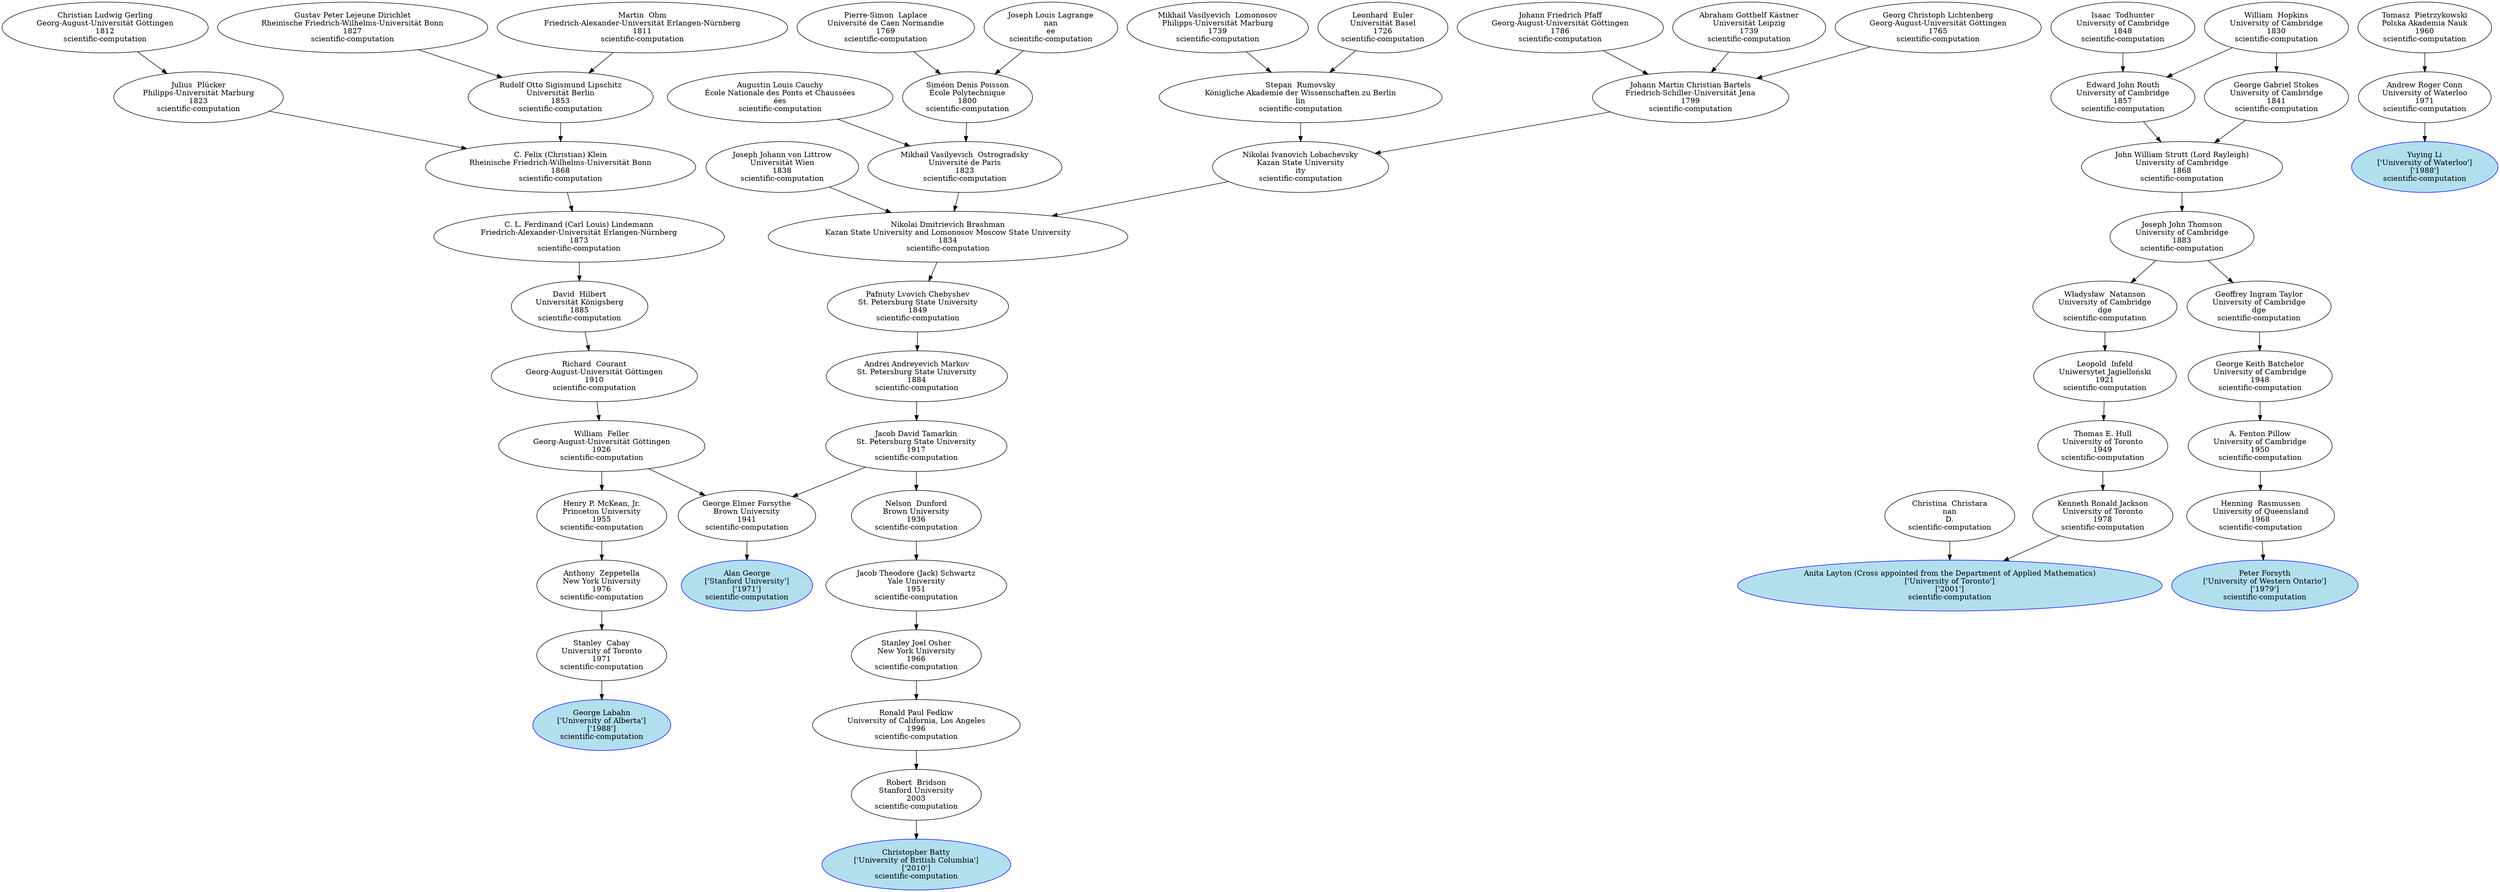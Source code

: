 digraph "Academic Genealogy for scientific-computation" {
	147355 [label="Christopher Batty
['University of British Columbia']
['2010']
scientific-computation" color=blue fillcolor=lightblue2 style=filled]
	66894 [label="Peter Forsyth
['University of Western Ontario']
['1979']
scientific-computation" color=blue fillcolor=lightblue2 style=filled]
	50835 [label="Alan George
['Stanford University']
['1971']
scientific-computation" color=blue fillcolor=lightblue2 style=filled]
	87911 [label="George Labahn
['University of Alberta']
['1988']
scientific-computation" color=blue fillcolor=lightblue2 style=filled]
	65049 [label="Anita Layton (Cross appointed from the Department of Applied Mathematics)
['University of Toronto']
['2001']
scientific-computation" color=blue fillcolor=lightblue2 style=filled]
	66915 [label="Yuying Li
['University of Waterloo']
['1988']
scientific-computation" color=blue fillcolor=lightblue2 style=filled]
	70795 [label="Robert  Bridson
Stanford University
2003
scientific-computation"]
	68238 [label="Henning  Rasmussen
University of Queensland
1968
scientific-computation"]
	4319 [label="George Elmer Forsythe
Brown University
1941
scientific-computation"]
	72398 [label="Stanley  Cabay
University of Toronto
1971
scientific-computation"]
	59043 [label="Kenneth Ronald Jackson
University of Toronto
1978
scientific-computation"]
	65023 [label="Christina  Christara
nan
D.
scientific-computation"]
	42579 [label="Andrew Roger Conn
University of Waterloo
1971
scientific-computation"]
	36653 [label="Ronald Paul Fedkiw
University of California, Los Angeles
1996
scientific-computation"]
	14740 [label="A. Fenton Pillow
University of Cambridge
1950
scientific-computation"]
	4740 [label="Jacob David Tamarkin
St. Petersburg State University
1917
scientific-computation"]
	33019 [label="William  Feller
Georg-August-Universität Göttingen
1926
scientific-computation"]
	33269 [label="Anthony  Zeppetella
New York University
1976
scientific-computation"]
	17245 [label="Thomas E. Hull
University of Toronto
1949
scientific-computation"]
	66902 [label="Tomasz  Pietrzykowski
Polska Akademia Nauk
1960
scientific-computation"]
	11645 [label="Stanley Joel Osher
New York University
1966
scientific-computation"]
	30467 [label="George Keith Batchelor
University of Cambridge
1948
scientific-computation"]
	12543 [label="Andrei Andreyevich Markov
St. Petersburg State University
1884
scientific-computation"]
	7378 [label="Richard  Courant
Georg-August-Universität Göttingen
1910
scientific-computation"]
	33017 [label="Henry P. McKean, Jr.
Princeton University
1955
scientific-computation"]
	16268 [label="Leopold  Infeld
Uniwersytet Jagielloński
1921
scientific-computation"]
	13409 [label="Jacob Theodore (Jack) Schwartz
Yale University
1951
scientific-computation"]
	18588 [label="Geoffrey Ingram Taylor
University of Cambridge
dge
scientific-computation"]
	12542 [label="Pafnuty Lvovich Chebyshev
St. Petersburg State University
1849
scientific-computation"]
	7298 [label="David  Hilbert
Universität Königsberg
1885
scientific-computation"]
	106278 [label="Władysław  Natanson
University of Cambridge
dge
scientific-computation"]
	4299 [label="Nelson  Dunford
Brown University
1936
scientific-computation"]
	50701 [label="Joseph John Thomson
University of Cambridge
1883
scientific-computation"]
	12541 [label="Nikolai Dmitrievich Brashman
Kazan State University and Lomonosov Moscow State University
1834
scientific-computation"]
	7404 [label="C. L. Ferdinand (Carl Louis) Lindemann
Friedrich-Alexander-Universität Erlangen-Nürnberg
1873
scientific-computation"]
	101979 [label="John William Strutt (Lord Rayleigh)
University of Cambridge
1868
scientific-computation"]
	12540 [label="Joseph Johann von Littrow
Universität Wien
1838
scientific-computation"]
	259973 [label="Mikhail Vasilyevich  Ostrogradsky
Université de Paris
1823
scientific-computation"]
	146776 [label="Nikolai Ivanovich Lobachevsky
Kazan State University
ity
scientific-computation"]
	7401 [label="C. Felix (Christian) Klein
Rheinische Friedrich-Wilhelms-Universität Bonn
1868
scientific-computation"]
	101929 [label="Edward John Routh
University of Cambridge
1857
scientific-computation"]
	102483 [label="George Gabriel Stokes
University of Cambridge
1841
scientific-computation"]
	55177 [label="Augustin Louis Cauchy
École Nationale des Ponts et Chaussées
ées
scientific-computation"]
	17865 [label="Siméon Denis Poisson
École Polytechnique
1800
scientific-computation"]
	122737 [label="Stepan  Rumovsky
Königliche Akademie der Wissenschaften zu Berlin
lin
scientific-computation"]
	151180 [label="Johann Martin Christian Bartels
Friedrich-Schiller-Universität Jena
1799
scientific-computation"]
	7402 [label="Julius  Plücker
Philipps-Universität Marburg
1823
scientific-computation"]
	19964 [label="Rudolf Otto Sigismund Lipschitz
Universität Berlin
1853
scientific-computation"]
	42016 [label="William  Hopkins
University of Cambridge
1830
scientific-computation"]
	129420 [label="Isaac  Todhunter
University of Cambridge
1848
scientific-computation"]
	108295 [label="Pierre-Simon  Laplace
Université de Caen Normandie
1769
scientific-computation"]
	17864 [label="Joseph Louis Lagrange
nan
ee
scientific-computation"]
	260114 [label="Mikhail Vasilyevich  Lomonosov
Philipps-Universität Marburg
1739
scientific-computation"]
	38586 [label="Leonhard  Euler
Universität Basel
1726
scientific-computation"]
	18230 [label="Johann Friedrich Pfaff
Georg-August-Universität Göttingen
1786
scientific-computation"]
	66476 [label="Abraham Gotthelf Kästner
Universität Leipzig
1739
scientific-computation"]
	65161 [label="Georg Christoph Lichtenberg
Georg-August-Universität Göttingen
1765
scientific-computation"]
	29642 [label="Christian Ludwig Gerling
Georg-August-Universität Göttingen
1812
scientific-computation"]
	17946 [label="Gustav Peter Lejeune Dirichlet
Rheinische Friedrich-Wilhelms-Universität Bonn
1827
scientific-computation"]
	47064 [label="Martin  Ohm
Friedrich-Alexander-Universität Erlangen-Nürnberg
1811
scientific-computation"]
	70795 -> 147355
	68238 -> 66894
	4319 -> 50835
	72398 -> 87911
	59043 -> 65049
	65023 -> 65049
	42579 -> 66915
	36653 -> 70795
	14740 -> 68238
	4740 -> 4319
	33019 -> 4319
	33269 -> 72398
	17245 -> 59043
	66902 -> 42579
	11645 -> 36653
	30467 -> 14740
	12543 -> 4740
	7378 -> 33019
	33017 -> 33269
	16268 -> 17245
	13409 -> 11645
	18588 -> 30467
	12542 -> 12543
	7298 -> 7378
	33019 -> 33017
	106278 -> 16268
	4299 -> 13409
	50701 -> 18588
	12541 -> 12542
	7404 -> 7298
	50701 -> 106278
	4740 -> 4299
	101979 -> 50701
	12540 -> 12541
	259973 -> 12541
	146776 -> 12541
	7401 -> 7404
	101929 -> 101979
	102483 -> 101979
	55177 -> 259973
	17865 -> 259973
	122737 -> 146776
	151180 -> 146776
	7402 -> 7401
	19964 -> 7401
	42016 -> 101929
	129420 -> 101929
	42016 -> 102483
	108295 -> 17865
	17864 -> 17865
	260114 -> 122737
	38586 -> 122737
	18230 -> 151180
	66476 -> 151180
	65161 -> 151180
	29642 -> 7402
	17946 -> 19964
	47064 -> 19964
}
